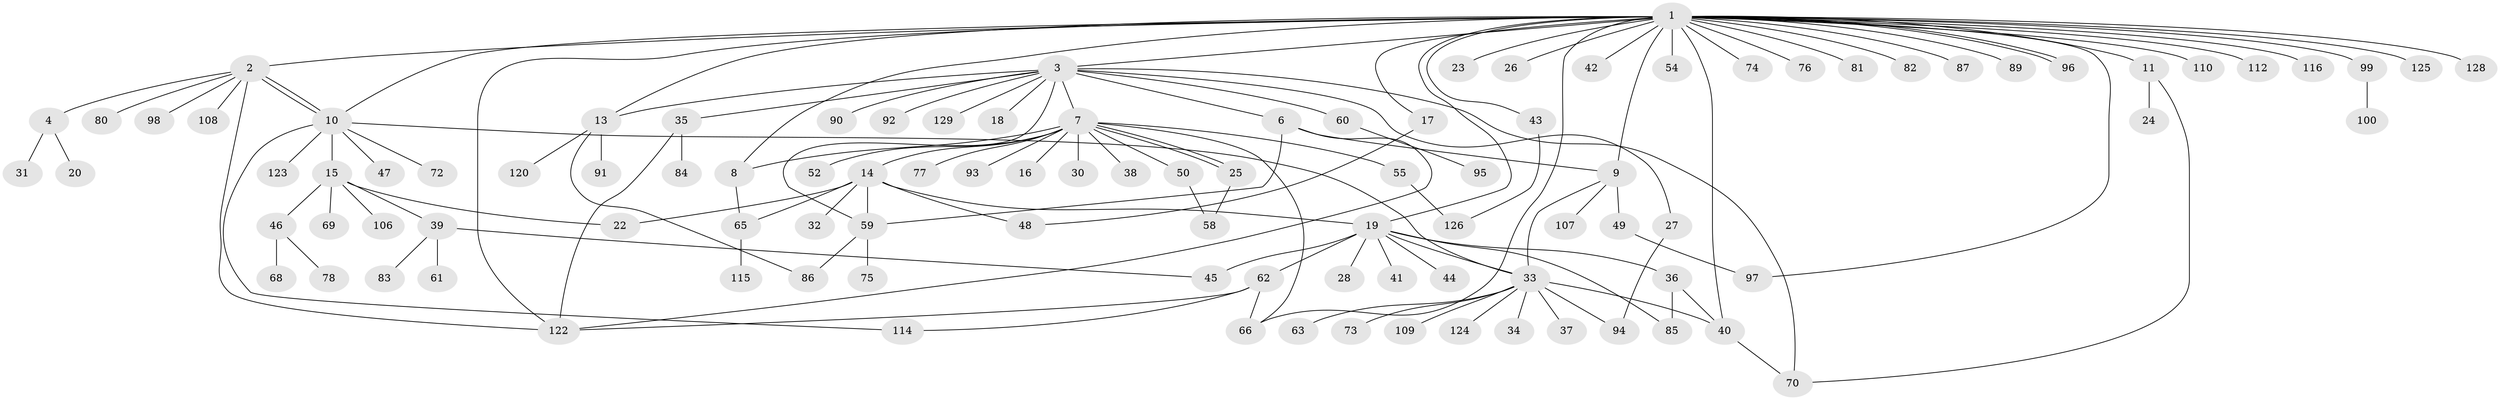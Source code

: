 // original degree distribution, {18: 0.007692307692307693, 10: 0.015384615384615385, 15: 0.007692307692307693, 4: 0.046153846153846156, 25: 0.007692307692307693, 14: 0.007692307692307693, 3: 0.09230769230769231, 7: 0.015384615384615385, 11: 0.015384615384615385, 1: 0.5384615384615384, 6: 0.015384615384615385, 8: 0.007692307692307693, 2: 0.2076923076923077, 5: 0.015384615384615385}
// Generated by graph-tools (version 1.1) at 2025/11/02/27/25 16:11:10]
// undirected, 104 vertices, 136 edges
graph export_dot {
graph [start="1"]
  node [color=gray90,style=filled];
  1 [super="+5"];
  2 [super="+53"];
  3 [super="+12"];
  4 [super="+71"];
  6;
  7 [super="+104"];
  8;
  9 [super="+102"];
  10 [super="+130"];
  11;
  13 [super="+88"];
  14 [super="+21"];
  15 [super="+29"];
  16;
  17 [super="+121"];
  18 [super="+57"];
  19 [super="+64"];
  20;
  22;
  23;
  24;
  25 [super="+111"];
  26;
  27;
  28;
  30;
  31;
  32;
  33 [super="+56"];
  34;
  35 [super="+67"];
  36 [super="+127"];
  37;
  38;
  39 [super="+51"];
  40 [super="+117"];
  41;
  42;
  43;
  44;
  45;
  46 [super="+113"];
  47;
  48;
  49;
  50;
  52;
  54;
  55 [super="+79"];
  58;
  59 [super="+118"];
  60 [super="+103"];
  61;
  62 [super="+119"];
  63;
  65 [super="+101"];
  66;
  68;
  69;
  70 [super="+105"];
  72;
  73;
  74;
  75;
  76;
  77;
  78;
  80;
  81;
  82;
  83;
  84;
  85;
  86;
  87;
  89;
  90;
  91;
  92;
  93;
  94;
  95;
  96;
  97;
  98;
  99;
  100;
  106;
  107;
  108;
  109;
  110;
  112;
  114;
  115;
  116;
  120;
  122;
  123;
  124;
  125;
  126;
  128;
  129;
  1 -- 2 [weight=2];
  1 -- 3 [weight=2];
  1 -- 8;
  1 -- 9 [weight=2];
  1 -- 26;
  1 -- 40 [weight=2];
  1 -- 42;
  1 -- 43;
  1 -- 54;
  1 -- 66;
  1 -- 74;
  1 -- 82;
  1 -- 96;
  1 -- 96;
  1 -- 97;
  1 -- 122 [weight=2];
  1 -- 128;
  1 -- 10;
  1 -- 11;
  1 -- 76;
  1 -- 13;
  1 -- 17;
  1 -- 81;
  1 -- 19;
  1 -- 23;
  1 -- 87;
  1 -- 89;
  1 -- 99;
  1 -- 110;
  1 -- 112;
  1 -- 116;
  1 -- 125;
  2 -- 4;
  2 -- 10;
  2 -- 10;
  2 -- 80;
  2 -- 98;
  2 -- 108;
  2 -- 122;
  3 -- 6;
  3 -- 7;
  3 -- 13;
  3 -- 18;
  3 -- 27;
  3 -- 35;
  3 -- 60;
  3 -- 70;
  3 -- 90;
  3 -- 92;
  3 -- 129;
  3 -- 59;
  4 -- 20;
  4 -- 31;
  6 -- 9;
  6 -- 59;
  6 -- 122;
  7 -- 14;
  7 -- 16;
  7 -- 25;
  7 -- 25;
  7 -- 30;
  7 -- 38;
  7 -- 50;
  7 -- 52;
  7 -- 55;
  7 -- 66;
  7 -- 77;
  7 -- 93;
  7 -- 8;
  8 -- 65;
  9 -- 33;
  9 -- 49;
  9 -- 107;
  10 -- 15;
  10 -- 33;
  10 -- 47;
  10 -- 72;
  10 -- 114;
  10 -- 123;
  11 -- 24;
  11 -- 70;
  13 -- 86;
  13 -- 91;
  13 -- 120;
  14 -- 19;
  14 -- 22;
  14 -- 32;
  14 -- 48;
  14 -- 59;
  14 -- 65;
  15 -- 22;
  15 -- 39;
  15 -- 46;
  15 -- 69;
  15 -- 106;
  17 -- 48;
  19 -- 28;
  19 -- 36;
  19 -- 41;
  19 -- 44;
  19 -- 45;
  19 -- 62;
  19 -- 85;
  19 -- 33;
  25 -- 58;
  27 -- 94;
  33 -- 34;
  33 -- 37;
  33 -- 63;
  33 -- 94;
  33 -- 109;
  33 -- 124;
  33 -- 73;
  33 -- 40 [weight=2];
  35 -- 122;
  35 -- 84;
  36 -- 85;
  36 -- 40;
  39 -- 61;
  39 -- 83;
  39 -- 45;
  40 -- 70;
  43 -- 126;
  46 -- 68;
  46 -- 78;
  49 -- 97;
  50 -- 58;
  55 -- 126;
  59 -- 75;
  59 -- 86;
  60 -- 95;
  62 -- 114;
  62 -- 122;
  62 -- 66;
  65 -- 115;
  99 -- 100;
}
